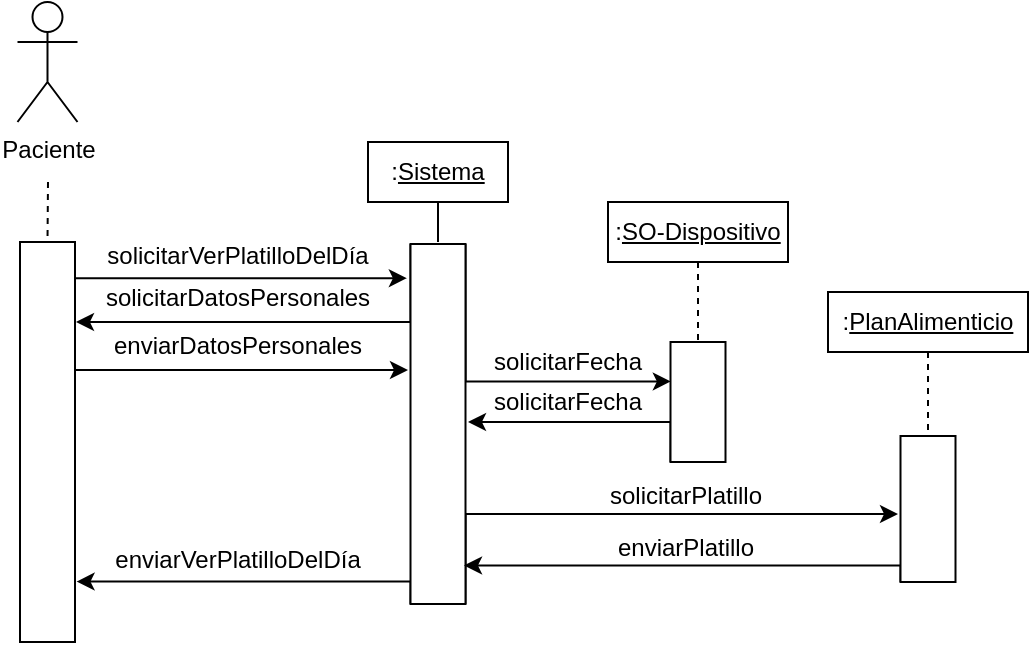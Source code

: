 <mxfile version="13.7.9" type="device"><diagram id="u7T6RZ_7g99fLEd554Gf" name="Página-1"><mxGraphModel dx="599" dy="348" grid="1" gridSize="10" guides="1" tooltips="1" connect="1" arrows="1" fold="1" page="1" pageScale="1" pageWidth="827" pageHeight="1169" math="0" shadow="0"><root><mxCell id="0"/><mxCell id="1" parent="0"/><mxCell id="oEJ2Vh5QAadM8KZjJZPf-8" style="edgeStyle=orthogonalEdgeStyle;rounded=0;orthogonalLoop=1;jettySize=auto;html=1;exitX=1;exitY=0;exitDx=0;exitDy=0;entryX=-0.066;entryY=0.095;entryDx=0;entryDy=0;entryPerimeter=0;endArrow=classic;endFill=1;" edge="1" parent="1" source="oEJ2Vh5QAadM8KZjJZPf-1" target="oEJ2Vh5QAadM8KZjJZPf-6"><mxGeometry relative="1" as="geometry"><Array as="points"><mxPoint x="373" y="258"/></Array></mxGeometry></mxCell><mxCell id="oEJ2Vh5QAadM8KZjJZPf-13" style="edgeStyle=orthogonalEdgeStyle;rounded=0;orthogonalLoop=1;jettySize=auto;html=1;exitX=1;exitY=0;exitDx=0;exitDy=0;endArrow=classic;endFill=1;entryX=-0.045;entryY=0.352;entryDx=0;entryDy=0;entryPerimeter=0;" edge="1" parent="1" source="oEJ2Vh5QAadM8KZjJZPf-1" target="oEJ2Vh5QAadM8KZjJZPf-6"><mxGeometry relative="1" as="geometry"><mxPoint x="541" y="350" as="targetPoint"/><Array as="points"><mxPoint x="373" y="304"/><mxPoint x="540" y="304"/></Array></mxGeometry></mxCell><mxCell id="oEJ2Vh5QAadM8KZjJZPf-1" value="" style="rounded=0;whiteSpace=wrap;html=1;" vertex="1" parent="1"><mxGeometry x="346" y="240" width="27.5" height="200" as="geometry"/></mxCell><mxCell id="oEJ2Vh5QAadM8KZjJZPf-4" style="edgeStyle=orthogonalEdgeStyle;rounded=0;orthogonalLoop=1;jettySize=auto;html=1;entryX=0.5;entryY=0;entryDx=0;entryDy=0;dashed=1;endArrow=none;endFill=0;" edge="1" parent="1" target="oEJ2Vh5QAadM8KZjJZPf-1"><mxGeometry relative="1" as="geometry"><mxPoint x="360" y="210" as="sourcePoint"/></mxGeometry></mxCell><mxCell id="oEJ2Vh5QAadM8KZjJZPf-2" value="Paciente" style="shape=umlActor;verticalLabelPosition=bottom;verticalAlign=top;html=1;outlineConnect=0;" vertex="1" parent="1"><mxGeometry x="344.75" y="120" width="30" height="60" as="geometry"/></mxCell><mxCell id="oEJ2Vh5QAadM8KZjJZPf-7" style="edgeStyle=orthogonalEdgeStyle;rounded=0;orthogonalLoop=1;jettySize=auto;html=1;entryX=0.5;entryY=0;entryDx=0;entryDy=0;dashed=1;endArrow=none;endFill=0;" edge="1" parent="1" source="oEJ2Vh5QAadM8KZjJZPf-5" target="oEJ2Vh5QAadM8KZjJZPf-6"><mxGeometry relative="1" as="geometry"/></mxCell><mxCell id="oEJ2Vh5QAadM8KZjJZPf-5" value=":&lt;u&gt;Sistema&lt;/u&gt;" style="rounded=0;whiteSpace=wrap;html=1;" vertex="1" parent="1"><mxGeometry x="520" y="190" width="70" height="30" as="geometry"/></mxCell><mxCell id="oEJ2Vh5QAadM8KZjJZPf-10" style="edgeStyle=orthogonalEdgeStyle;rounded=0;orthogonalLoop=1;jettySize=auto;html=1;exitX=0;exitY=0;exitDx=0;exitDy=0;endArrow=classic;endFill=1;" edge="1" parent="1" source="oEJ2Vh5QAadM8KZjJZPf-6"><mxGeometry relative="1" as="geometry"><mxPoint x="374" y="280" as="targetPoint"/><Array as="points"><mxPoint x="541" y="280"/><mxPoint x="374" y="280"/></Array></mxGeometry></mxCell><mxCell id="oEJ2Vh5QAadM8KZjJZPf-24" style="edgeStyle=orthogonalEdgeStyle;rounded=0;orthogonalLoop=1;jettySize=auto;html=1;exitX=1;exitY=0;exitDx=0;exitDy=0;entryX=0.006;entryY=0.329;entryDx=0;entryDy=0;entryPerimeter=0;endArrow=classic;endFill=1;" edge="1" parent="1" source="oEJ2Vh5QAadM8KZjJZPf-6" target="oEJ2Vh5QAadM8KZjJZPf-19"><mxGeometry relative="1" as="geometry"><Array as="points"><mxPoint x="569" y="310"/></Array></mxGeometry></mxCell><mxCell id="oEJ2Vh5QAadM8KZjJZPf-33" style="edgeStyle=orthogonalEdgeStyle;rounded=0;orthogonalLoop=1;jettySize=auto;html=1;exitX=1;exitY=1;exitDx=0;exitDy=0;endArrow=classic;endFill=1;" edge="1" parent="1" source="oEJ2Vh5QAadM8KZjJZPf-6"><mxGeometry relative="1" as="geometry"><mxPoint x="785" y="376" as="targetPoint"/><Array as="points"><mxPoint x="569" y="376"/><mxPoint x="785" y="376"/></Array></mxGeometry></mxCell><mxCell id="oEJ2Vh5QAadM8KZjJZPf-39" style="edgeStyle=orthogonalEdgeStyle;rounded=0;orthogonalLoop=1;jettySize=auto;html=1;exitX=0;exitY=1;exitDx=0;exitDy=0;entryX=1.029;entryY=0.849;entryDx=0;entryDy=0;entryPerimeter=0;endArrow=classic;endFill=1;" edge="1" parent="1" source="oEJ2Vh5QAadM8KZjJZPf-6" target="oEJ2Vh5QAadM8KZjJZPf-1"><mxGeometry relative="1" as="geometry"><Array as="points"><mxPoint x="541" y="410"/></Array></mxGeometry></mxCell><mxCell id="oEJ2Vh5QAadM8KZjJZPf-6" value="" style="rounded=0;whiteSpace=wrap;html=1;" vertex="1" parent="1"><mxGeometry x="541.25" y="241" width="27.5" height="180" as="geometry"/></mxCell><mxCell id="oEJ2Vh5QAadM8KZjJZPf-9" value="solicitarVerPlatilloDelDía" style="text;html=1;strokeColor=none;fillColor=none;align=center;verticalAlign=middle;whiteSpace=wrap;rounded=0;" vertex="1" parent="1"><mxGeometry x="435" y="237" width="40" height="20" as="geometry"/></mxCell><mxCell id="oEJ2Vh5QAadM8KZjJZPf-12" value="solicitarDatosPersonales" style="text;html=1;strokeColor=none;fillColor=none;align=center;verticalAlign=middle;whiteSpace=wrap;rounded=0;" vertex="1" parent="1"><mxGeometry x="435" y="258" width="40" height="20" as="geometry"/></mxCell><mxCell id="oEJ2Vh5QAadM8KZjJZPf-15" value="enviarDatosPersonales" style="text;html=1;strokeColor=none;fillColor=none;align=center;verticalAlign=middle;whiteSpace=wrap;rounded=0;" vertex="1" parent="1"><mxGeometry x="435" y="282" width="40" height="20" as="geometry"/></mxCell><mxCell id="oEJ2Vh5QAadM8KZjJZPf-17" style="edgeStyle=orthogonalEdgeStyle;rounded=0;orthogonalLoop=1;jettySize=auto;html=1;entryX=0.5;entryY=0;entryDx=0;entryDy=0;dashed=1;endArrow=none;endFill=0;" edge="1" parent="1" source="oEJ2Vh5QAadM8KZjJZPf-18" target="oEJ2Vh5QAadM8KZjJZPf-19"><mxGeometry relative="1" as="geometry"/></mxCell><mxCell id="oEJ2Vh5QAadM8KZjJZPf-18" value=":&lt;u&gt;SO-Dispositivo&lt;/u&gt;" style="rounded=0;whiteSpace=wrap;html=1;" vertex="1" parent="1"><mxGeometry x="640" y="220" width="90" height="30" as="geometry"/></mxCell><mxCell id="oEJ2Vh5QAadM8KZjJZPf-27" style="edgeStyle=orthogonalEdgeStyle;rounded=0;orthogonalLoop=1;jettySize=auto;html=1;exitX=0;exitY=1;exitDx=0;exitDy=0;endArrow=classic;endFill=1;" edge="1" parent="1" source="oEJ2Vh5QAadM8KZjJZPf-19"><mxGeometry relative="1" as="geometry"><mxPoint x="570" y="330" as="targetPoint"/><Array as="points"><mxPoint x="671" y="330"/></Array></mxGeometry></mxCell><mxCell id="oEJ2Vh5QAadM8KZjJZPf-19" value="" style="rounded=0;whiteSpace=wrap;html=1;" vertex="1" parent="1"><mxGeometry x="671.25" y="290" width="27.5" height="60" as="geometry"/></mxCell><mxCell id="oEJ2Vh5QAadM8KZjJZPf-22" value="solicitarFecha" style="text;html=1;strokeColor=none;fillColor=none;align=center;verticalAlign=middle;whiteSpace=wrap;rounded=0;" vertex="1" parent="1"><mxGeometry x="600" y="290" width="40" height="20" as="geometry"/></mxCell><mxCell id="oEJ2Vh5QAadM8KZjJZPf-28" value="solicitarFecha" style="text;html=1;strokeColor=none;fillColor=none;align=center;verticalAlign=middle;whiteSpace=wrap;rounded=0;" vertex="1" parent="1"><mxGeometry x="600" y="310" width="40" height="20" as="geometry"/></mxCell><mxCell id="oEJ2Vh5QAadM8KZjJZPf-29" style="edgeStyle=orthogonalEdgeStyle;rounded=0;orthogonalLoop=1;jettySize=auto;html=1;entryX=0.5;entryY=0;entryDx=0;entryDy=0;dashed=1;endArrow=none;endFill=0;" edge="1" parent="1" source="oEJ2Vh5QAadM8KZjJZPf-30" target="oEJ2Vh5QAadM8KZjJZPf-31"><mxGeometry relative="1" as="geometry"/></mxCell><mxCell id="oEJ2Vh5QAadM8KZjJZPf-30" value=":&lt;u&gt;PlanAlimenticio&lt;/u&gt;" style="rounded=0;whiteSpace=wrap;html=1;" vertex="1" parent="1"><mxGeometry x="750" y="265" width="100" height="30" as="geometry"/></mxCell><mxCell id="oEJ2Vh5QAadM8KZjJZPf-36" style="edgeStyle=orthogonalEdgeStyle;rounded=0;orthogonalLoop=1;jettySize=auto;html=1;exitX=0;exitY=1;exitDx=0;exitDy=0;entryX=0.973;entryY=0.893;entryDx=0;entryDy=0;entryPerimeter=0;endArrow=classic;endFill=1;" edge="1" parent="1" source="oEJ2Vh5QAadM8KZjJZPf-31" target="oEJ2Vh5QAadM8KZjJZPf-6"><mxGeometry relative="1" as="geometry"><Array as="points"><mxPoint x="786" y="402"/></Array></mxGeometry></mxCell><mxCell id="oEJ2Vh5QAadM8KZjJZPf-31" value="" style="rounded=0;whiteSpace=wrap;html=1;" vertex="1" parent="1"><mxGeometry x="786.25" y="337" width="27.5" height="73" as="geometry"/></mxCell><mxCell id="oEJ2Vh5QAadM8KZjJZPf-34" value="solicitarPlatillo" style="text;html=1;strokeColor=none;fillColor=none;align=center;verticalAlign=middle;whiteSpace=wrap;rounded=0;" vertex="1" parent="1"><mxGeometry x="658.75" y="357" width="40" height="20" as="geometry"/></mxCell><mxCell id="oEJ2Vh5QAadM8KZjJZPf-37" value="enviarPlatillo" style="text;html=1;strokeColor=none;fillColor=none;align=center;verticalAlign=middle;whiteSpace=wrap;rounded=0;" vertex="1" parent="1"><mxGeometry x="658.75" y="383" width="40" height="20" as="geometry"/></mxCell><mxCell id="oEJ2Vh5QAadM8KZjJZPf-40" value="enviarVerPlatilloDelDía" style="text;html=1;strokeColor=none;fillColor=none;align=center;verticalAlign=middle;whiteSpace=wrap;rounded=0;" vertex="1" parent="1"><mxGeometry x="435" y="389" width="40" height="20" as="geometry"/></mxCell></root></mxGraphModel></diagram></mxfile>